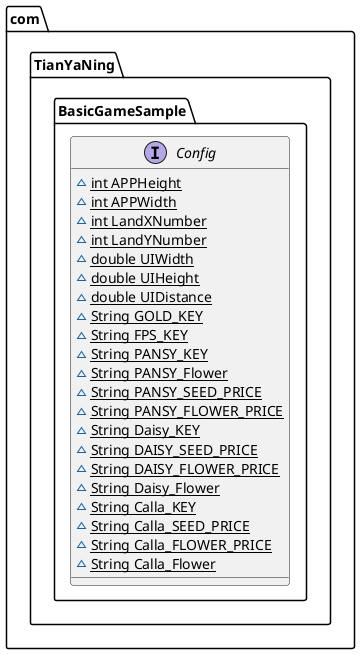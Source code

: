 @startuml
interface com.TianYaNing.BasicGameSample.Config {
~ {static} int APPHeight
~ {static} int APPWidth
~ {static} int LandXNumber
~ {static} int LandYNumber
~ {static} double UIWidth
~ {static} double UIHeight
~ {static} double UIDistance
~ {static} String GOLD_KEY
~ {static} String FPS_KEY
~ {static} String PANSY_KEY
~ {static} String PANSY_Flower
~ {static} String PANSY_SEED_PRICE
~ {static} String PANSY_FLOWER_PRICE
~ {static} String Daisy_KEY
~ {static} String DAISY_SEED_PRICE
~ {static} String DAISY_FLOWER_PRICE
~ {static} String Daisy_Flower
~ {static} String Calla_KEY
~ {static} String Calla_SEED_PRICE
~ {static} String Calla_FLOWER_PRICE
~ {static} String Calla_Flower
}
@enduml
